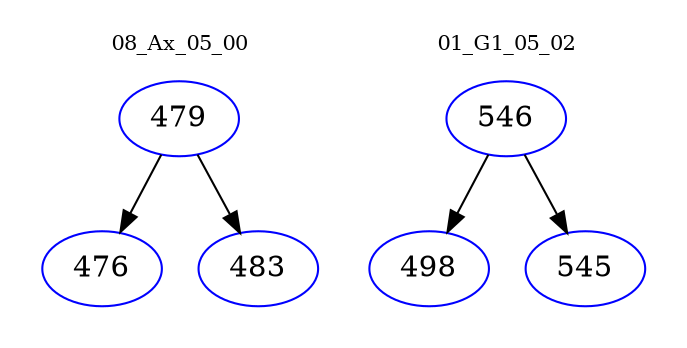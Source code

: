 digraph{
subgraph cluster_0 {
color = white
label = "08_Ax_05_00";
fontsize=10;
T0_479 [label="479", color="blue"]
T0_479 -> T0_476 [color="black"]
T0_476 [label="476", color="blue"]
T0_479 -> T0_483 [color="black"]
T0_483 [label="483", color="blue"]
}
subgraph cluster_1 {
color = white
label = "01_G1_05_02";
fontsize=10;
T1_546 [label="546", color="blue"]
T1_546 -> T1_498 [color="black"]
T1_498 [label="498", color="blue"]
T1_546 -> T1_545 [color="black"]
T1_545 [label="545", color="blue"]
}
}
